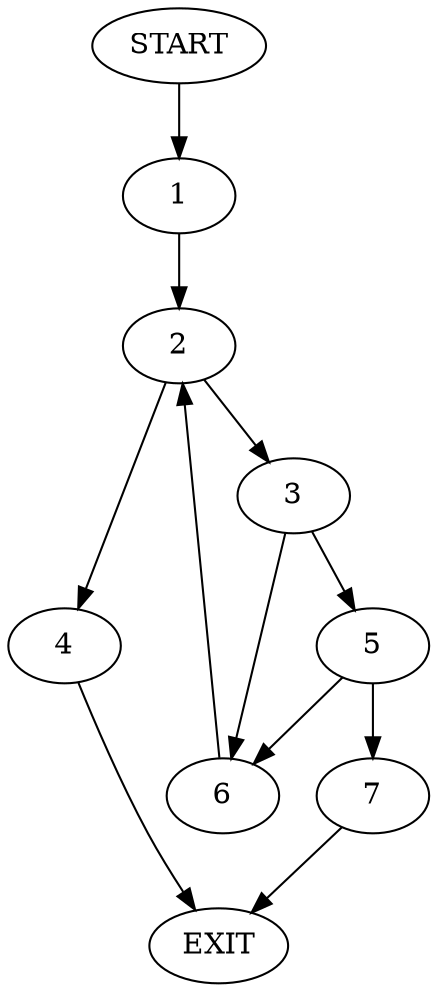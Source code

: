 digraph {
0 [label="START"]
8 [label="EXIT"]
0 -> 1
1 -> 2
2 -> 3
2 -> 4
4 -> 8
3 -> 5
3 -> 6
6 -> 2
5 -> 6
5 -> 7
7 -> 8
}
